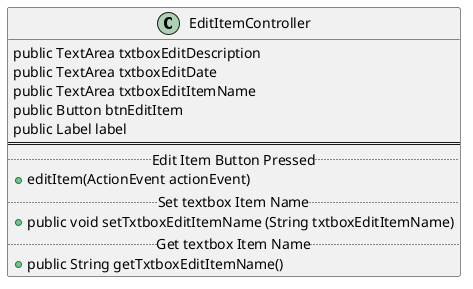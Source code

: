 @startuml
class EditItemController{
public TextArea txtboxEditDescription
    public TextArea txtboxEditDate
    public TextArea txtboxEditItemName
    public Button btnEditItem
    public Label label
==
.. Edit Item Button Pressed ..
+ editItem(ActionEvent actionEvent)
..Set textbox Item Name ..
+ public void setTxtboxEditItemName (String txtboxEditItemName)
.. Get textbox Item Name ..
+ public String getTxtboxEditItemName()
}

@enduml